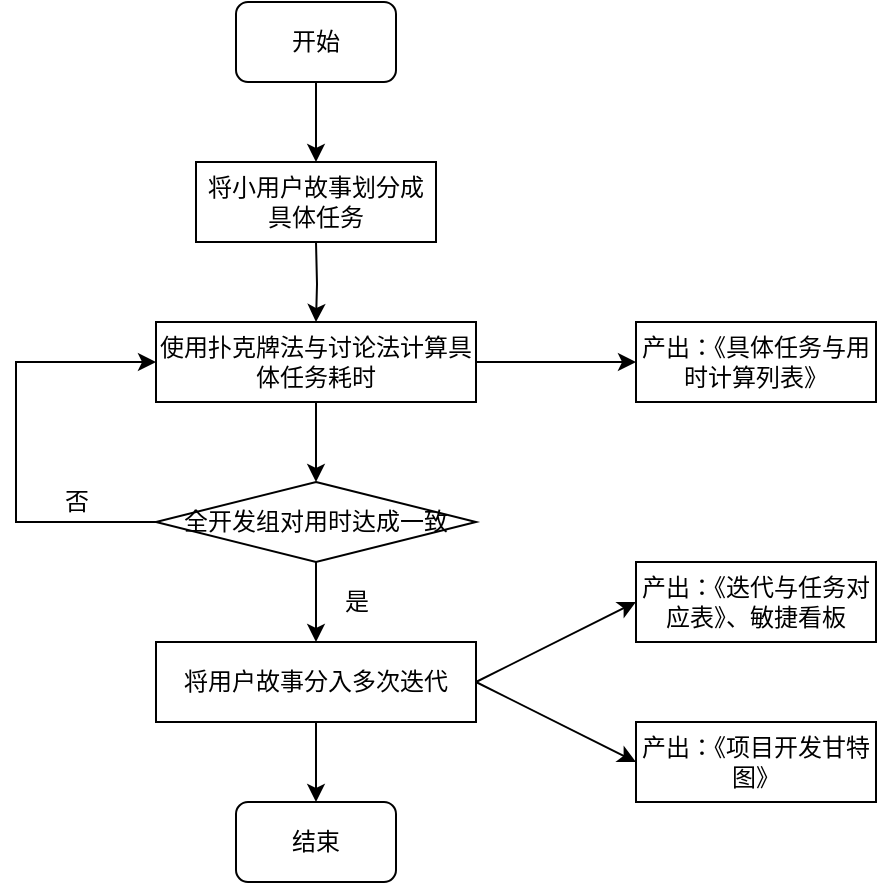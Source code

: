 <mxfile version="20.6.2" type="device"><diagram id="C5RBs43oDa-KdzZeNtuy" name="Page-1"><mxGraphModel dx="1278" dy="1788" grid="1" gridSize="10" guides="1" tooltips="1" connect="1" arrows="1" fold="1" page="1" pageScale="1" pageWidth="827" pageHeight="1169" math="0" shadow="0"><root><mxCell id="WIyWlLk6GJQsqaUBKTNV-0"/><mxCell id="WIyWlLk6GJQsqaUBKTNV-1" parent="WIyWlLk6GJQsqaUBKTNV-0"/><mxCell id="4eZOOLZhW7HMzSWY68OR-5" value="" style="edgeStyle=orthogonalEdgeStyle;rounded=0;orthogonalLoop=1;jettySize=auto;html=1;" edge="1" parent="WIyWlLk6GJQsqaUBKTNV-1" target="4eZOOLZhW7HMzSWY68OR-1"><mxGeometry relative="1" as="geometry"><mxPoint x="360" y="80" as="sourcePoint"/></mxGeometry></mxCell><mxCell id="4eZOOLZhW7HMzSWY68OR-6" value="" style="edgeStyle=orthogonalEdgeStyle;rounded=0;orthogonalLoop=1;jettySize=auto;html=1;" edge="1" parent="WIyWlLk6GJQsqaUBKTNV-1" source="4eZOOLZhW7HMzSWY68OR-1" target="4eZOOLZhW7HMzSWY68OR-4"><mxGeometry relative="1" as="geometry"/></mxCell><mxCell id="4eZOOLZhW7HMzSWY68OR-16" value="" style="edgeStyle=orthogonalEdgeStyle;rounded=0;orthogonalLoop=1;jettySize=auto;html=1;" edge="1" parent="WIyWlLk6GJQsqaUBKTNV-1" source="4eZOOLZhW7HMzSWY68OR-1" target="4eZOOLZhW7HMzSWY68OR-15"><mxGeometry relative="1" as="geometry"/></mxCell><mxCell id="4eZOOLZhW7HMzSWY68OR-1" value="使用扑克牌法与讨论法计算具体任务耗时" style="rounded=0;whiteSpace=wrap;html=1;" vertex="1" parent="WIyWlLk6GJQsqaUBKTNV-1"><mxGeometry x="280" y="120" width="160" height="40" as="geometry"/></mxCell><mxCell id="4eZOOLZhW7HMzSWY68OR-8" value="" style="edgeStyle=orthogonalEdgeStyle;rounded=0;orthogonalLoop=1;jettySize=auto;html=1;" edge="1" parent="WIyWlLk6GJQsqaUBKTNV-1" source="4eZOOLZhW7HMzSWY68OR-2" target="4eZOOLZhW7HMzSWY68OR-3"><mxGeometry relative="1" as="geometry"/></mxCell><mxCell id="4eZOOLZhW7HMzSWY68OR-2" value="将用户故事分入多次迭代" style="rounded=0;whiteSpace=wrap;html=1;" vertex="1" parent="WIyWlLk6GJQsqaUBKTNV-1"><mxGeometry x="280" y="280" width="160" height="40" as="geometry"/></mxCell><mxCell id="4eZOOLZhW7HMzSWY68OR-3" value="结束" style="rounded=1;whiteSpace=wrap;html=1;" vertex="1" parent="WIyWlLk6GJQsqaUBKTNV-1"><mxGeometry x="320" y="360" width="80" height="40" as="geometry"/></mxCell><mxCell id="4eZOOLZhW7HMzSWY68OR-7" value="" style="edgeStyle=orthogonalEdgeStyle;rounded=0;orthogonalLoop=1;jettySize=auto;html=1;" edge="1" parent="WIyWlLk6GJQsqaUBKTNV-1" source="4eZOOLZhW7HMzSWY68OR-4" target="4eZOOLZhW7HMzSWY68OR-2"><mxGeometry relative="1" as="geometry"/></mxCell><mxCell id="4eZOOLZhW7HMzSWY68OR-4" value="全开发组对用时达成一致" style="rhombus;whiteSpace=wrap;html=1;" vertex="1" parent="WIyWlLk6GJQsqaUBKTNV-1"><mxGeometry x="280" y="200" width="160" height="40" as="geometry"/></mxCell><mxCell id="4eZOOLZhW7HMzSWY68OR-9" value="是" style="text;html=1;align=center;verticalAlign=middle;resizable=0;points=[];autosize=1;strokeColor=none;fillColor=none;" vertex="1" parent="WIyWlLk6GJQsqaUBKTNV-1"><mxGeometry x="360" y="245" width="40" height="30" as="geometry"/></mxCell><mxCell id="4eZOOLZhW7HMzSWY68OR-10" value="" style="endArrow=classic;html=1;rounded=0;exitX=0;exitY=0.5;exitDx=0;exitDy=0;entryX=0;entryY=0.5;entryDx=0;entryDy=0;" edge="1" parent="WIyWlLk6GJQsqaUBKTNV-1" source="4eZOOLZhW7HMzSWY68OR-4" target="4eZOOLZhW7HMzSWY68OR-1"><mxGeometry width="50" height="50" relative="1" as="geometry"><mxPoint x="390" y="340" as="sourcePoint"/><mxPoint x="440" y="290" as="targetPoint"/><Array as="points"><mxPoint x="210" y="220"/><mxPoint x="210" y="140"/></Array></mxGeometry></mxCell><mxCell id="4eZOOLZhW7HMzSWY68OR-11" value="否" style="text;html=1;align=center;verticalAlign=middle;resizable=0;points=[];autosize=1;strokeColor=none;fillColor=none;" vertex="1" parent="WIyWlLk6GJQsqaUBKTNV-1"><mxGeometry x="220" y="195" width="40" height="30" as="geometry"/></mxCell><mxCell id="4eZOOLZhW7HMzSWY68OR-12" value="将小用户故事划分成具体任务" style="whiteSpace=wrap;html=1;rounded=0;" vertex="1" parent="WIyWlLk6GJQsqaUBKTNV-1"><mxGeometry x="300" y="40" width="120" height="40" as="geometry"/></mxCell><mxCell id="4eZOOLZhW7HMzSWY68OR-14" value="" style="edgeStyle=orthogonalEdgeStyle;rounded=0;orthogonalLoop=1;jettySize=auto;html=1;" edge="1" parent="WIyWlLk6GJQsqaUBKTNV-1" source="4eZOOLZhW7HMzSWY68OR-13" target="4eZOOLZhW7HMzSWY68OR-12"><mxGeometry relative="1" as="geometry"/></mxCell><mxCell id="4eZOOLZhW7HMzSWY68OR-13" value="开始" style="rounded=1;whiteSpace=wrap;html=1;" vertex="1" parent="WIyWlLk6GJQsqaUBKTNV-1"><mxGeometry x="320" y="-40" width="80" height="40" as="geometry"/></mxCell><mxCell id="4eZOOLZhW7HMzSWY68OR-15" value="产出：《具体任务与用时计算列表》" style="rounded=0;whiteSpace=wrap;html=1;" vertex="1" parent="WIyWlLk6GJQsqaUBKTNV-1"><mxGeometry x="520" y="120" width="120" height="40" as="geometry"/></mxCell><mxCell id="4eZOOLZhW7HMzSWY68OR-17" value="产出：《迭代与任务对应表》、敏捷看板" style="rounded=0;whiteSpace=wrap;html=1;" vertex="1" parent="WIyWlLk6GJQsqaUBKTNV-1"><mxGeometry x="520" y="240" width="120" height="40" as="geometry"/></mxCell><mxCell id="4eZOOLZhW7HMzSWY68OR-18" value="产出：《项目开发甘特图》" style="rounded=0;whiteSpace=wrap;html=1;" vertex="1" parent="WIyWlLk6GJQsqaUBKTNV-1"><mxGeometry x="520" y="320" width="120" height="40" as="geometry"/></mxCell><mxCell id="4eZOOLZhW7HMzSWY68OR-19" value="" style="endArrow=classic;html=1;rounded=0;exitX=1;exitY=0.5;exitDx=0;exitDy=0;entryX=0;entryY=0.5;entryDx=0;entryDy=0;" edge="1" parent="WIyWlLk6GJQsqaUBKTNV-1" source="4eZOOLZhW7HMzSWY68OR-2" target="4eZOOLZhW7HMzSWY68OR-17"><mxGeometry width="50" height="50" relative="1" as="geometry"><mxPoint x="390" y="220" as="sourcePoint"/><mxPoint x="440" y="170" as="targetPoint"/></mxGeometry></mxCell><mxCell id="4eZOOLZhW7HMzSWY68OR-20" value="" style="endArrow=classic;html=1;rounded=0;entryX=0;entryY=0.5;entryDx=0;entryDy=0;" edge="1" parent="WIyWlLk6GJQsqaUBKTNV-1" target="4eZOOLZhW7HMzSWY68OR-18"><mxGeometry width="50" height="50" relative="1" as="geometry"><mxPoint x="440" y="300" as="sourcePoint"/><mxPoint x="440" y="170" as="targetPoint"/></mxGeometry></mxCell></root></mxGraphModel></diagram></mxfile>